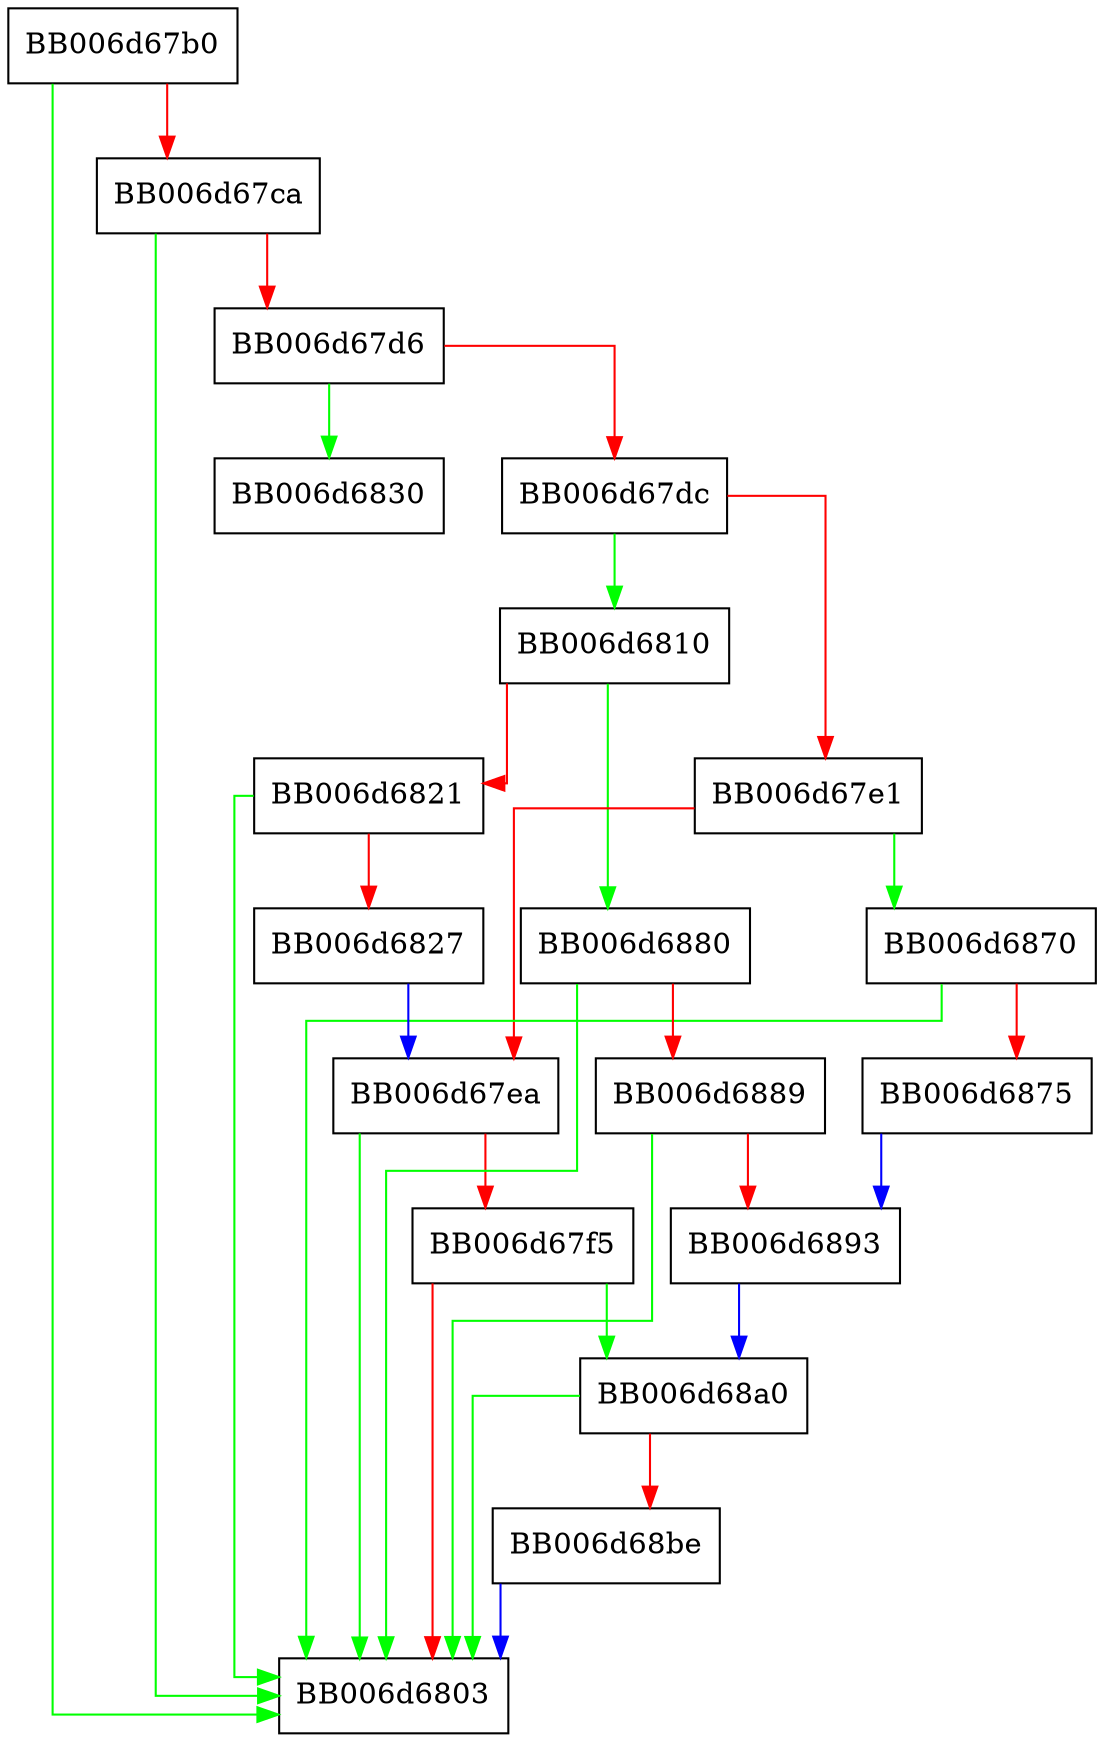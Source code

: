 digraph ed25519_validate {
  node [shape="box"];
  graph [splines=ortho];
  BB006d67b0 -> BB006d6803 [color="green"];
  BB006d67b0 -> BB006d67ca [color="red"];
  BB006d67ca -> BB006d6803 [color="green"];
  BB006d67ca -> BB006d67d6 [color="red"];
  BB006d67d6 -> BB006d6830 [color="green"];
  BB006d67d6 -> BB006d67dc [color="red"];
  BB006d67dc -> BB006d6810 [color="green"];
  BB006d67dc -> BB006d67e1 [color="red"];
  BB006d67e1 -> BB006d6870 [color="green"];
  BB006d67e1 -> BB006d67ea [color="red"];
  BB006d67ea -> BB006d6803 [color="green"];
  BB006d67ea -> BB006d67f5 [color="red"];
  BB006d67f5 -> BB006d68a0 [color="green"];
  BB006d67f5 -> BB006d6803 [color="red"];
  BB006d6810 -> BB006d6880 [color="green"];
  BB006d6810 -> BB006d6821 [color="red"];
  BB006d6821 -> BB006d6803 [color="green"];
  BB006d6821 -> BB006d6827 [color="red"];
  BB006d6827 -> BB006d67ea [color="blue"];
  BB006d6870 -> BB006d6803 [color="green"];
  BB006d6870 -> BB006d6875 [color="red"];
  BB006d6875 -> BB006d6893 [color="blue"];
  BB006d6880 -> BB006d6803 [color="green"];
  BB006d6880 -> BB006d6889 [color="red"];
  BB006d6889 -> BB006d6803 [color="green"];
  BB006d6889 -> BB006d6893 [color="red"];
  BB006d6893 -> BB006d68a0 [color="blue"];
  BB006d68a0 -> BB006d6803 [color="green"];
  BB006d68a0 -> BB006d68be [color="red"];
  BB006d68be -> BB006d6803 [color="blue"];
}